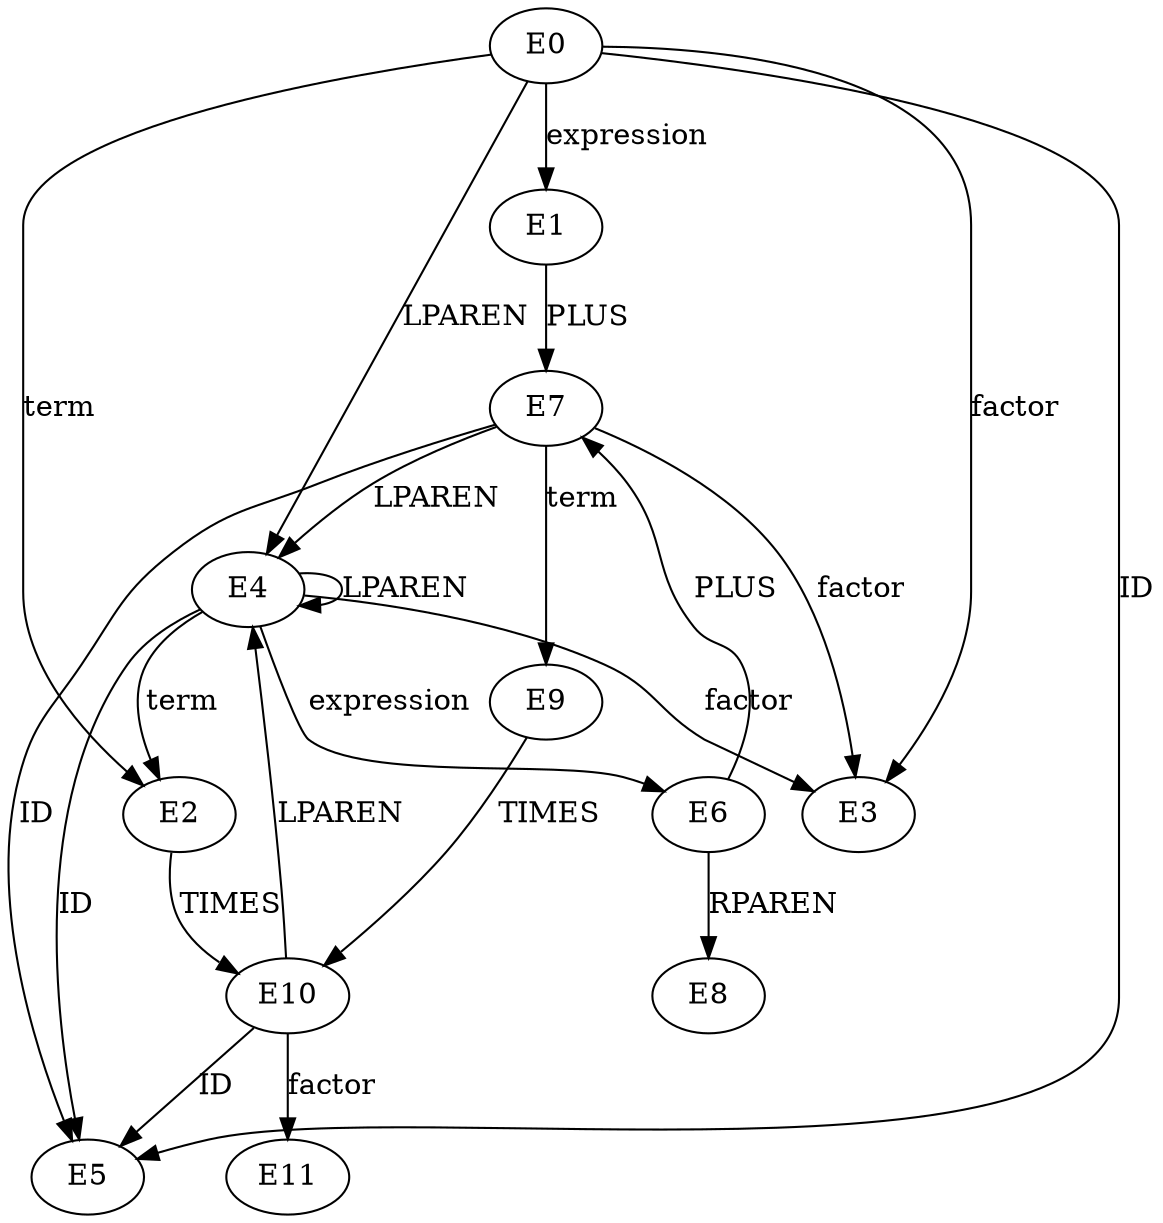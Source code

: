 digraph {
	0 [label=E0]
	1 [label=E1]
	2 [label=E2]
	3 [label=E3]
	4 [label=E4]
	5 [label=E5]
	6 [label=E6]
	7 [label=E7]
	8 [label=E8]
	9 [label=E9]
	10 [label=E10]
	11 [label=E11]
	0 -> 1 [label=expression]
	0 -> 2 [label=term]
	0 -> 3 [label=factor]
	0 -> 4 [label=LPAREN]
	0 -> 5 [label=ID]
	1 -> 7 [label=PLUS]
	2 -> 10 [label=TIMES]
	4 -> 6 [label=expression]
	4 -> 2 [label=term]
	4 -> 3 [label=factor]
	4 -> 4 [label=LPAREN]
	4 -> 5 [label=ID]
	6 -> 7 [label=PLUS]
	6 -> 8 [label=RPAREN]
	7 -> 9 [label=term]
	7 -> 3 [label=factor]
	7 -> 4 [label=LPAREN]
	7 -> 5 [label=ID]
	9 -> 10 [label=TIMES]
	10 -> 11 [label=factor]
	10 -> 4 [label=LPAREN]
	10 -> 5 [label=ID]
}
